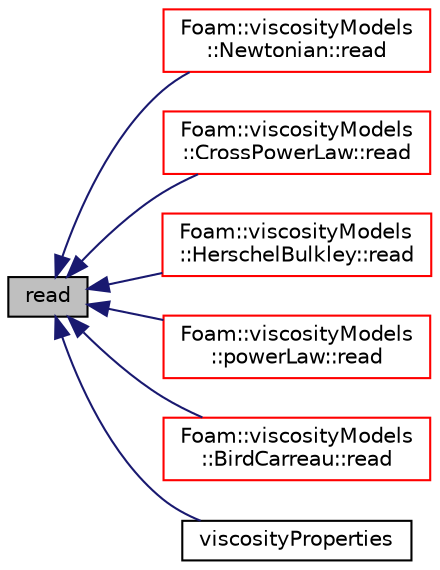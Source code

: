 digraph "read"
{
  bgcolor="transparent";
  edge [fontname="Helvetica",fontsize="10",labelfontname="Helvetica",labelfontsize="10"];
  node [fontname="Helvetica",fontsize="10",shape=record];
  rankdir="LR";
  Node1 [label="read",height=0.2,width=0.4,color="black", fillcolor="grey75", style="filled", fontcolor="black"];
  Node1 -> Node2 [dir="back",color="midnightblue",fontsize="10",style="solid",fontname="Helvetica"];
  Node2 [label="Foam::viscosityModels\l::Newtonian::read",height=0.2,width=0.4,color="red",URL="$a01625.html#a0efbb4e476c5a62dfa214c481566481c",tooltip="Read transportProperties dictionary. "];
  Node1 -> Node3 [dir="back",color="midnightblue",fontsize="10",style="solid",fontname="Helvetica"];
  Node3 [label="Foam::viscosityModels\l::CrossPowerLaw::read",height=0.2,width=0.4,color="red",URL="$a00441.html#a0efbb4e476c5a62dfa214c481566481c",tooltip="Read transportProperties dictionary. "];
  Node1 -> Node4 [dir="back",color="midnightblue",fontsize="10",style="solid",fontname="Helvetica"];
  Node4 [label="Foam::viscosityModels\l::HerschelBulkley::read",height=0.2,width=0.4,color="red",URL="$a01020.html#a0efbb4e476c5a62dfa214c481566481c",tooltip="Read transportProperties dictionary. "];
  Node1 -> Node5 [dir="back",color="midnightblue",fontsize="10",style="solid",fontname="Helvetica"];
  Node5 [label="Foam::viscosityModels\l::powerLaw::read",height=0.2,width=0.4,color="red",URL="$a01989.html#a0efbb4e476c5a62dfa214c481566481c",tooltip="Read transportProperties dictionary. "];
  Node1 -> Node6 [dir="back",color="midnightblue",fontsize="10",style="solid",fontname="Helvetica"];
  Node6 [label="Foam::viscosityModels\l::BirdCarreau::read",height=0.2,width=0.4,color="red",URL="$a00132.html#a0efbb4e476c5a62dfa214c481566481c",tooltip="Read transportProperties dictionary. "];
  Node1 -> Node7 [dir="back",color="midnightblue",fontsize="10",style="solid",fontname="Helvetica"];
  Node7 [label="viscosityProperties",height=0.2,width=0.4,color="black",URL="$a02920.html#af9895dd007051c51847e41e89e630ba7",tooltip="Return the phase transport properties dictionary. "];
}
